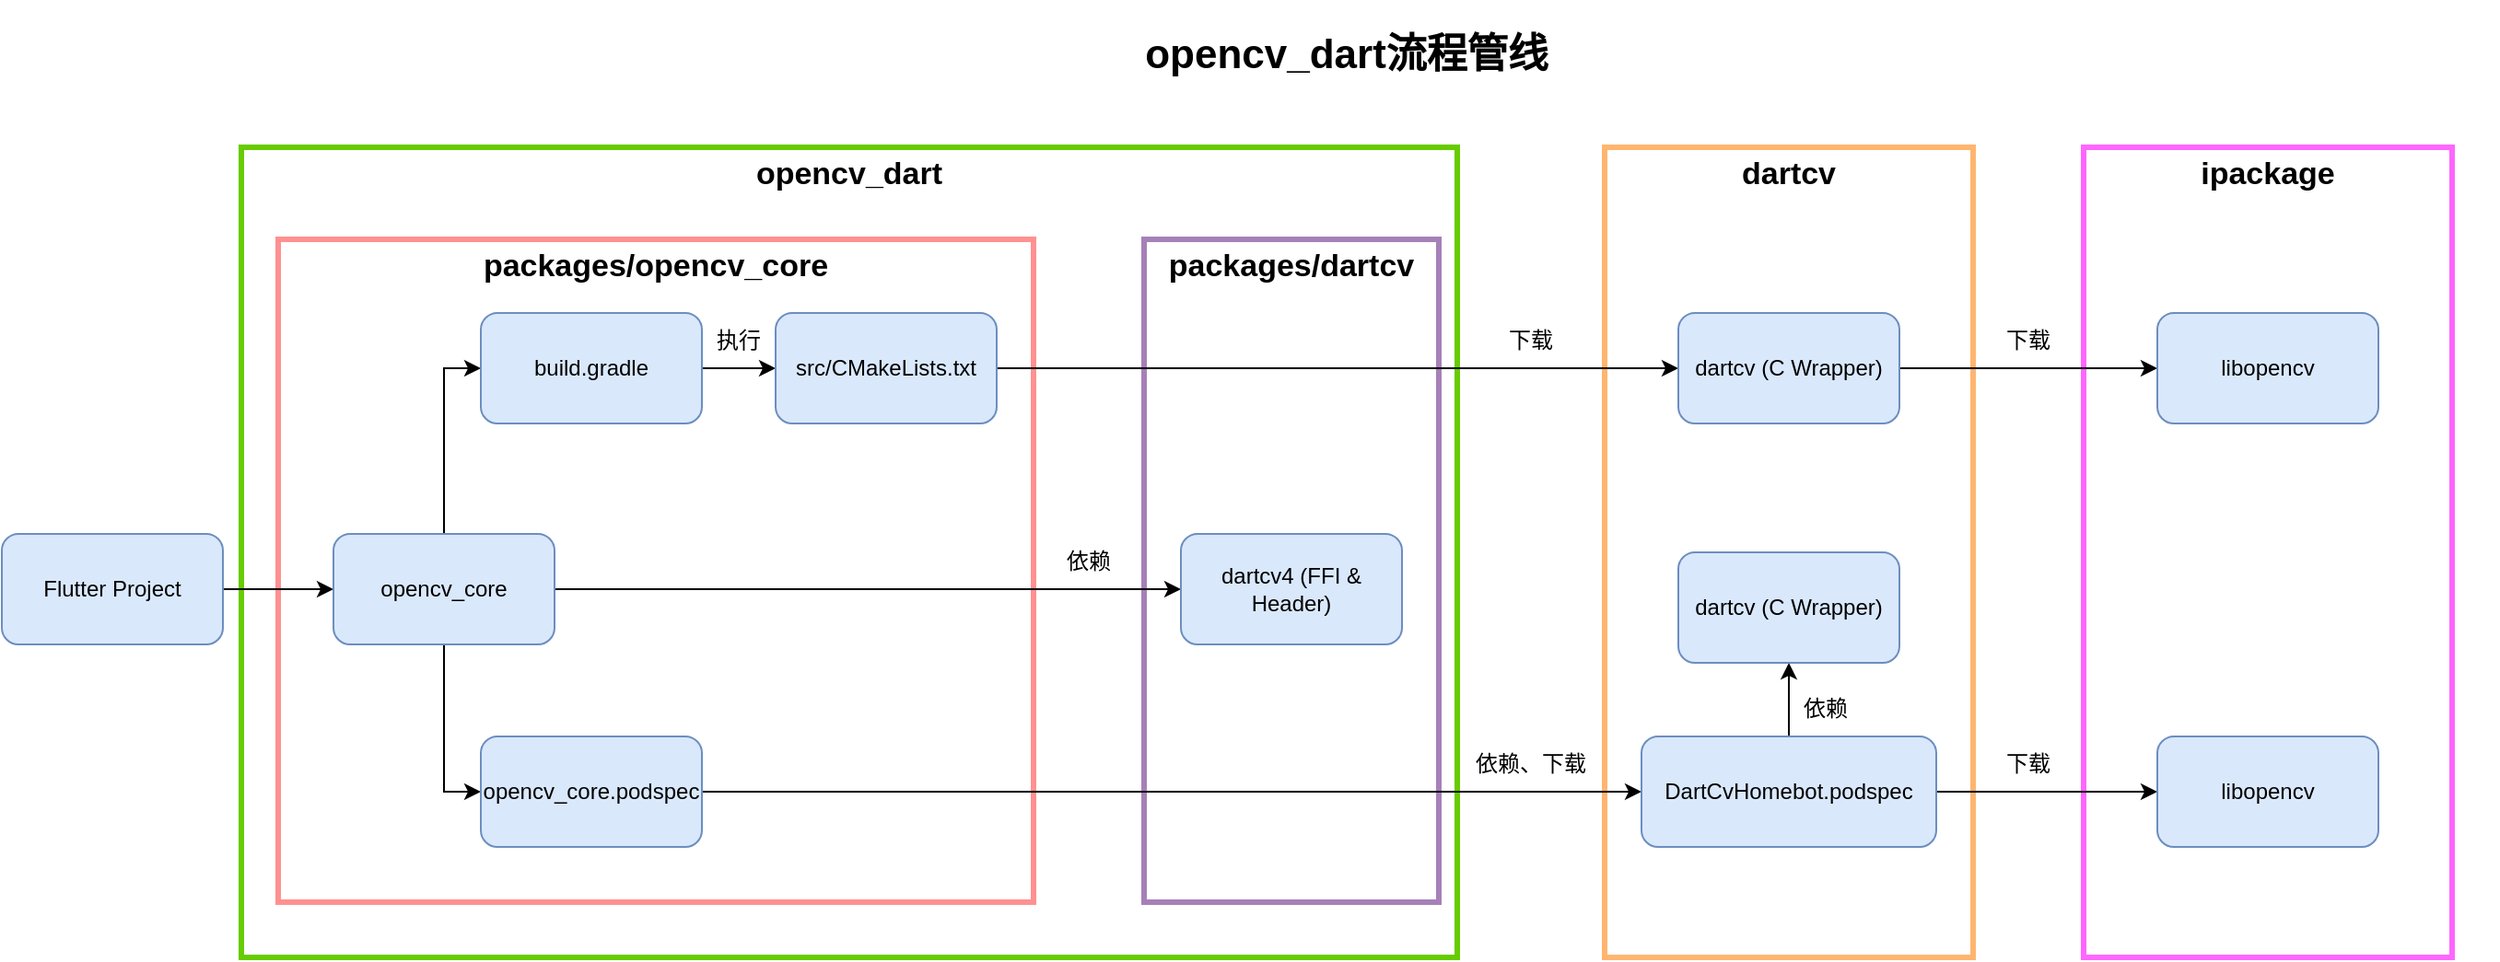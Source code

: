 <mxfile version="24.9.0">
  <diagram id="fggbY1O_gc6TDDswKbEH" name="第 1 页">
    <mxGraphModel dx="1671" dy="2002" grid="1" gridSize="10" guides="1" tooltips="1" connect="1" arrows="1" fold="1" page="1" pageScale="1" pageWidth="827" pageHeight="1169" math="0" shadow="0">
      <root>
        <mxCell id="0" />
        <mxCell id="1" parent="0" />
        <mxCell id="FkVZwrGwbZklfy1rS0uH-36" value="" style="rounded=0;whiteSpace=wrap;html=1;fillColor=none;strokeColor=#FF66FF;strokeWidth=3;" vertex="1" parent="1">
          <mxGeometry x="1180" y="-1060" width="200" height="440" as="geometry" />
        </mxCell>
        <mxCell id="FkVZwrGwbZklfy1rS0uH-34" value="" style="rounded=0;whiteSpace=wrap;html=1;fillColor=none;strokeColor=#A680B8;strokeWidth=3;" vertex="1" parent="1">
          <mxGeometry x="670" y="-1010" width="160" height="360" as="geometry" />
        </mxCell>
        <mxCell id="FkVZwrGwbZklfy1rS0uH-35" value="" style="rounded=0;whiteSpace=wrap;html=1;fillColor=none;strokeColor=#FFB570;strokeWidth=3;" vertex="1" parent="1">
          <mxGeometry x="920" y="-1060" width="200" height="440" as="geometry" />
        </mxCell>
        <mxCell id="FkVZwrGwbZklfy1rS0uH-39" value="" style="rounded=0;whiteSpace=wrap;html=1;fillColor=none;strokeColor=#66CC00;strokeWidth=3;" vertex="1" parent="1">
          <mxGeometry x="180" y="-1060" width="660" height="440" as="geometry" />
        </mxCell>
        <mxCell id="FkVZwrGwbZklfy1rS0uH-32" value="" style="rounded=0;whiteSpace=wrap;html=1;fillColor=none;strokeColor=#FF9191;strokeWidth=3;" vertex="1" parent="1">
          <mxGeometry x="200" y="-1010" width="410" height="360" as="geometry" />
        </mxCell>
        <mxCell id="FkVZwrGwbZklfy1rS0uH-6" style="edgeStyle=orthogonalEdgeStyle;rounded=0;orthogonalLoop=1;jettySize=auto;html=1;exitX=1;exitY=0.5;exitDx=0;exitDy=0;entryX=0;entryY=0.5;entryDx=0;entryDy=0;" edge="1" parent="1" source="FkVZwrGwbZklfy1rS0uH-2" target="FkVZwrGwbZklfy1rS0uH-3">
          <mxGeometry relative="1" as="geometry" />
        </mxCell>
        <mxCell id="FkVZwrGwbZklfy1rS0uH-2" value="Flutter Project" style="rounded=1;whiteSpace=wrap;html=1;fillColor=#dae8fc;strokeColor=#6c8ebf;" vertex="1" parent="1">
          <mxGeometry x="50" y="-850" width="120" height="60" as="geometry" />
        </mxCell>
        <mxCell id="FkVZwrGwbZklfy1rS0uH-8" style="edgeStyle=orthogonalEdgeStyle;rounded=0;orthogonalLoop=1;jettySize=auto;html=1;exitX=1;exitY=0.5;exitDx=0;exitDy=0;entryX=0;entryY=0.5;entryDx=0;entryDy=0;" edge="1" parent="1" source="FkVZwrGwbZklfy1rS0uH-3" target="FkVZwrGwbZklfy1rS0uH-7">
          <mxGeometry relative="1" as="geometry" />
        </mxCell>
        <mxCell id="FkVZwrGwbZklfy1rS0uH-11" style="edgeStyle=orthogonalEdgeStyle;rounded=0;orthogonalLoop=1;jettySize=auto;html=1;exitX=0.5;exitY=0;exitDx=0;exitDy=0;entryX=0;entryY=0.5;entryDx=0;entryDy=0;" edge="1" parent="1" source="FkVZwrGwbZklfy1rS0uH-3" target="FkVZwrGwbZklfy1rS0uH-10">
          <mxGeometry relative="1" as="geometry" />
        </mxCell>
        <mxCell id="FkVZwrGwbZklfy1rS0uH-12" style="edgeStyle=orthogonalEdgeStyle;rounded=0;orthogonalLoop=1;jettySize=auto;html=1;exitX=0.5;exitY=1;exitDx=0;exitDy=0;entryX=0;entryY=0.5;entryDx=0;entryDy=0;" edge="1" parent="1" source="FkVZwrGwbZklfy1rS0uH-3" target="FkVZwrGwbZklfy1rS0uH-9">
          <mxGeometry relative="1" as="geometry" />
        </mxCell>
        <mxCell id="FkVZwrGwbZklfy1rS0uH-3" value="opencv_core" style="rounded=1;whiteSpace=wrap;html=1;fillColor=#dae8fc;strokeColor=#6c8ebf;" vertex="1" parent="1">
          <mxGeometry x="230" y="-850" width="120" height="60" as="geometry" />
        </mxCell>
        <mxCell id="FkVZwrGwbZklfy1rS0uH-7" value="dartcv4 (FFI &amp;amp; Header)" style="rounded=1;whiteSpace=wrap;html=1;fillColor=#dae8fc;strokeColor=#6c8ebf;" vertex="1" parent="1">
          <mxGeometry x="690" y="-850" width="120" height="60" as="geometry" />
        </mxCell>
        <mxCell id="FkVZwrGwbZklfy1rS0uH-14" style="edgeStyle=orthogonalEdgeStyle;rounded=0;orthogonalLoop=1;jettySize=auto;html=1;exitX=1;exitY=0.5;exitDx=0;exitDy=0;entryX=0;entryY=0.5;entryDx=0;entryDy=0;" edge="1" parent="1" source="FkVZwrGwbZklfy1rS0uH-9" target="FkVZwrGwbZklfy1rS0uH-13">
          <mxGeometry relative="1" as="geometry" />
        </mxCell>
        <mxCell id="FkVZwrGwbZklfy1rS0uH-9" value="opencv_core.podspec" style="rounded=1;whiteSpace=wrap;html=1;fillColor=#dae8fc;strokeColor=#6c8ebf;" vertex="1" parent="1">
          <mxGeometry x="310" y="-740" width="120" height="60" as="geometry" />
        </mxCell>
        <mxCell id="FkVZwrGwbZklfy1rS0uH-16" style="edgeStyle=orthogonalEdgeStyle;rounded=0;orthogonalLoop=1;jettySize=auto;html=1;exitX=1;exitY=0.5;exitDx=0;exitDy=0;entryX=0;entryY=0.5;entryDx=0;entryDy=0;" edge="1" parent="1" source="FkVZwrGwbZklfy1rS0uH-10" target="FkVZwrGwbZklfy1rS0uH-15">
          <mxGeometry relative="1" as="geometry" />
        </mxCell>
        <mxCell id="FkVZwrGwbZklfy1rS0uH-10" value="build.gradle" style="rounded=1;whiteSpace=wrap;html=1;fillColor=#dae8fc;strokeColor=#6c8ebf;" vertex="1" parent="1">
          <mxGeometry x="310" y="-970" width="120" height="60" as="geometry" />
        </mxCell>
        <mxCell id="FkVZwrGwbZklfy1rS0uH-29" style="edgeStyle=orthogonalEdgeStyle;rounded=0;orthogonalLoop=1;jettySize=auto;html=1;exitX=1;exitY=0.5;exitDx=0;exitDy=0;" edge="1" parent="1" source="FkVZwrGwbZklfy1rS0uH-13" target="FkVZwrGwbZklfy1rS0uH-26">
          <mxGeometry relative="1" as="geometry" />
        </mxCell>
        <mxCell id="FkVZwrGwbZklfy1rS0uH-41" style="edgeStyle=orthogonalEdgeStyle;rounded=0;orthogonalLoop=1;jettySize=auto;html=1;exitX=0.5;exitY=0;exitDx=0;exitDy=0;entryX=0.5;entryY=1;entryDx=0;entryDy=0;" edge="1" parent="1" source="FkVZwrGwbZklfy1rS0uH-13" target="FkVZwrGwbZklfy1rS0uH-18">
          <mxGeometry relative="1" as="geometry" />
        </mxCell>
        <mxCell id="FkVZwrGwbZklfy1rS0uH-13" value="DartCvHomebot.podspec" style="rounded=1;whiteSpace=wrap;html=1;fillColor=#dae8fc;strokeColor=#6c8ebf;" vertex="1" parent="1">
          <mxGeometry x="940" y="-740" width="160" height="60" as="geometry" />
        </mxCell>
        <mxCell id="FkVZwrGwbZklfy1rS0uH-19" style="edgeStyle=orthogonalEdgeStyle;rounded=0;orthogonalLoop=1;jettySize=auto;html=1;exitX=1;exitY=0.5;exitDx=0;exitDy=0;" edge="1" parent="1" source="FkVZwrGwbZklfy1rS0uH-15" target="FkVZwrGwbZklfy1rS0uH-17">
          <mxGeometry relative="1" as="geometry" />
        </mxCell>
        <mxCell id="FkVZwrGwbZklfy1rS0uH-15" value="src/CMakeLists.txt" style="rounded=1;whiteSpace=wrap;html=1;fillColor=#dae8fc;strokeColor=#6c8ebf;" vertex="1" parent="1">
          <mxGeometry x="470" y="-970" width="120" height="60" as="geometry" />
        </mxCell>
        <mxCell id="FkVZwrGwbZklfy1rS0uH-21" style="edgeStyle=orthogonalEdgeStyle;rounded=0;orthogonalLoop=1;jettySize=auto;html=1;exitX=1;exitY=0.5;exitDx=0;exitDy=0;" edge="1" parent="1" source="FkVZwrGwbZklfy1rS0uH-17" target="FkVZwrGwbZklfy1rS0uH-20">
          <mxGeometry relative="1" as="geometry" />
        </mxCell>
        <mxCell id="FkVZwrGwbZklfy1rS0uH-17" value="dartcv (C Wrapper)" style="rounded=1;whiteSpace=wrap;html=1;fillColor=#dae8fc;strokeColor=#6c8ebf;" vertex="1" parent="1">
          <mxGeometry x="960" y="-970" width="120" height="60" as="geometry" />
        </mxCell>
        <mxCell id="FkVZwrGwbZklfy1rS0uH-18" value="dartcv (C Wrapper)" style="rounded=1;whiteSpace=wrap;html=1;fillColor=#dae8fc;strokeColor=#6c8ebf;" vertex="1" parent="1">
          <mxGeometry x="960" y="-840" width="120" height="60" as="geometry" />
        </mxCell>
        <mxCell id="FkVZwrGwbZklfy1rS0uH-20" value="libopencv" style="rounded=1;whiteSpace=wrap;html=1;fillColor=#dae8fc;strokeColor=#6c8ebf;" vertex="1" parent="1">
          <mxGeometry x="1220" y="-970" width="120" height="60" as="geometry" />
        </mxCell>
        <mxCell id="FkVZwrGwbZklfy1rS0uH-22" value="下载" style="text;html=1;align=center;verticalAlign=middle;whiteSpace=wrap;rounded=0;" vertex="1" parent="1">
          <mxGeometry x="850" y="-970" width="60" height="30" as="geometry" />
        </mxCell>
        <mxCell id="FkVZwrGwbZklfy1rS0uH-23" value="执行" style="text;html=1;align=center;verticalAlign=middle;whiteSpace=wrap;rounded=0;" vertex="1" parent="1">
          <mxGeometry x="420" y="-970" width="60" height="30" as="geometry" />
        </mxCell>
        <mxCell id="FkVZwrGwbZklfy1rS0uH-24" value="下载" style="text;html=1;align=center;verticalAlign=middle;whiteSpace=wrap;rounded=0;" vertex="1" parent="1">
          <mxGeometry x="1120" y="-970" width="60" height="30" as="geometry" />
        </mxCell>
        <mxCell id="FkVZwrGwbZklfy1rS0uH-26" value="libopencv" style="rounded=1;whiteSpace=wrap;html=1;fillColor=#dae8fc;strokeColor=#6c8ebf;" vertex="1" parent="1">
          <mxGeometry x="1220" y="-740" width="120" height="60" as="geometry" />
        </mxCell>
        <mxCell id="FkVZwrGwbZklfy1rS0uH-28" value="依赖、下载" style="text;html=1;align=center;verticalAlign=middle;whiteSpace=wrap;rounded=0;" vertex="1" parent="1">
          <mxGeometry x="835" y="-740" width="90" height="30" as="geometry" />
        </mxCell>
        <mxCell id="FkVZwrGwbZklfy1rS0uH-31" value="下载" style="text;html=1;align=center;verticalAlign=middle;whiteSpace=wrap;rounded=0;" vertex="1" parent="1">
          <mxGeometry x="1120" y="-740" width="60" height="30" as="geometry" />
        </mxCell>
        <mxCell id="FkVZwrGwbZklfy1rS0uH-37" value="packages/dartcv" style="text;html=1;align=center;verticalAlign=middle;whiteSpace=wrap;rounded=0;fontColor=#000000;fontSize=17;fontStyle=1" vertex="1" parent="1">
          <mxGeometry x="670" y="-1010" width="160" height="30" as="geometry" />
        </mxCell>
        <mxCell id="FkVZwrGwbZklfy1rS0uH-38" value="packages/opencv_core" style="text;html=1;align=center;verticalAlign=middle;whiteSpace=wrap;rounded=0;fontColor=#000000;fontSize=17;fontStyle=1" vertex="1" parent="1">
          <mxGeometry x="280" y="-1010" width="250" height="30" as="geometry" />
        </mxCell>
        <mxCell id="FkVZwrGwbZklfy1rS0uH-40" value="opencv_dart" style="text;html=1;align=center;verticalAlign=middle;whiteSpace=wrap;rounded=0;fontColor=#000000;fontSize=17;fontStyle=1" vertex="1" parent="1">
          <mxGeometry x="385" y="-1060" width="250" height="30" as="geometry" />
        </mxCell>
        <mxCell id="FkVZwrGwbZklfy1rS0uH-42" value="dartcv" style="text;html=1;align=center;verticalAlign=middle;whiteSpace=wrap;rounded=0;fontColor=#000000;fontSize=17;fontStyle=1" vertex="1" parent="1">
          <mxGeometry x="895" y="-1060" width="250" height="30" as="geometry" />
        </mxCell>
        <mxCell id="FkVZwrGwbZklfy1rS0uH-43" value="ipackage" style="text;html=1;align=center;verticalAlign=middle;whiteSpace=wrap;rounded=0;fontColor=#000000;fontSize=17;fontStyle=1" vertex="1" parent="1">
          <mxGeometry x="1155" y="-1060" width="250" height="30" as="geometry" />
        </mxCell>
        <mxCell id="FkVZwrGwbZklfy1rS0uH-44" value="依赖" style="text;html=1;align=center;verticalAlign=middle;whiteSpace=wrap;rounded=0;" vertex="1" parent="1">
          <mxGeometry x="1010" y="-770" width="60" height="30" as="geometry" />
        </mxCell>
        <mxCell id="FkVZwrGwbZklfy1rS0uH-45" value="依赖" style="text;html=1;align=center;verticalAlign=middle;whiteSpace=wrap;rounded=0;" vertex="1" parent="1">
          <mxGeometry x="610" y="-850" width="60" height="30" as="geometry" />
        </mxCell>
        <mxCell id="FkVZwrGwbZklfy1rS0uH-47" value="opencv_dart流程管线" style="text;html=1;align=center;verticalAlign=middle;whiteSpace=wrap;rounded=0;fontSize=22;fontStyle=1" vertex="1" parent="1">
          <mxGeometry x="650" y="-1140" width="260" height="60" as="geometry" />
        </mxCell>
      </root>
    </mxGraphModel>
  </diagram>
</mxfile>
